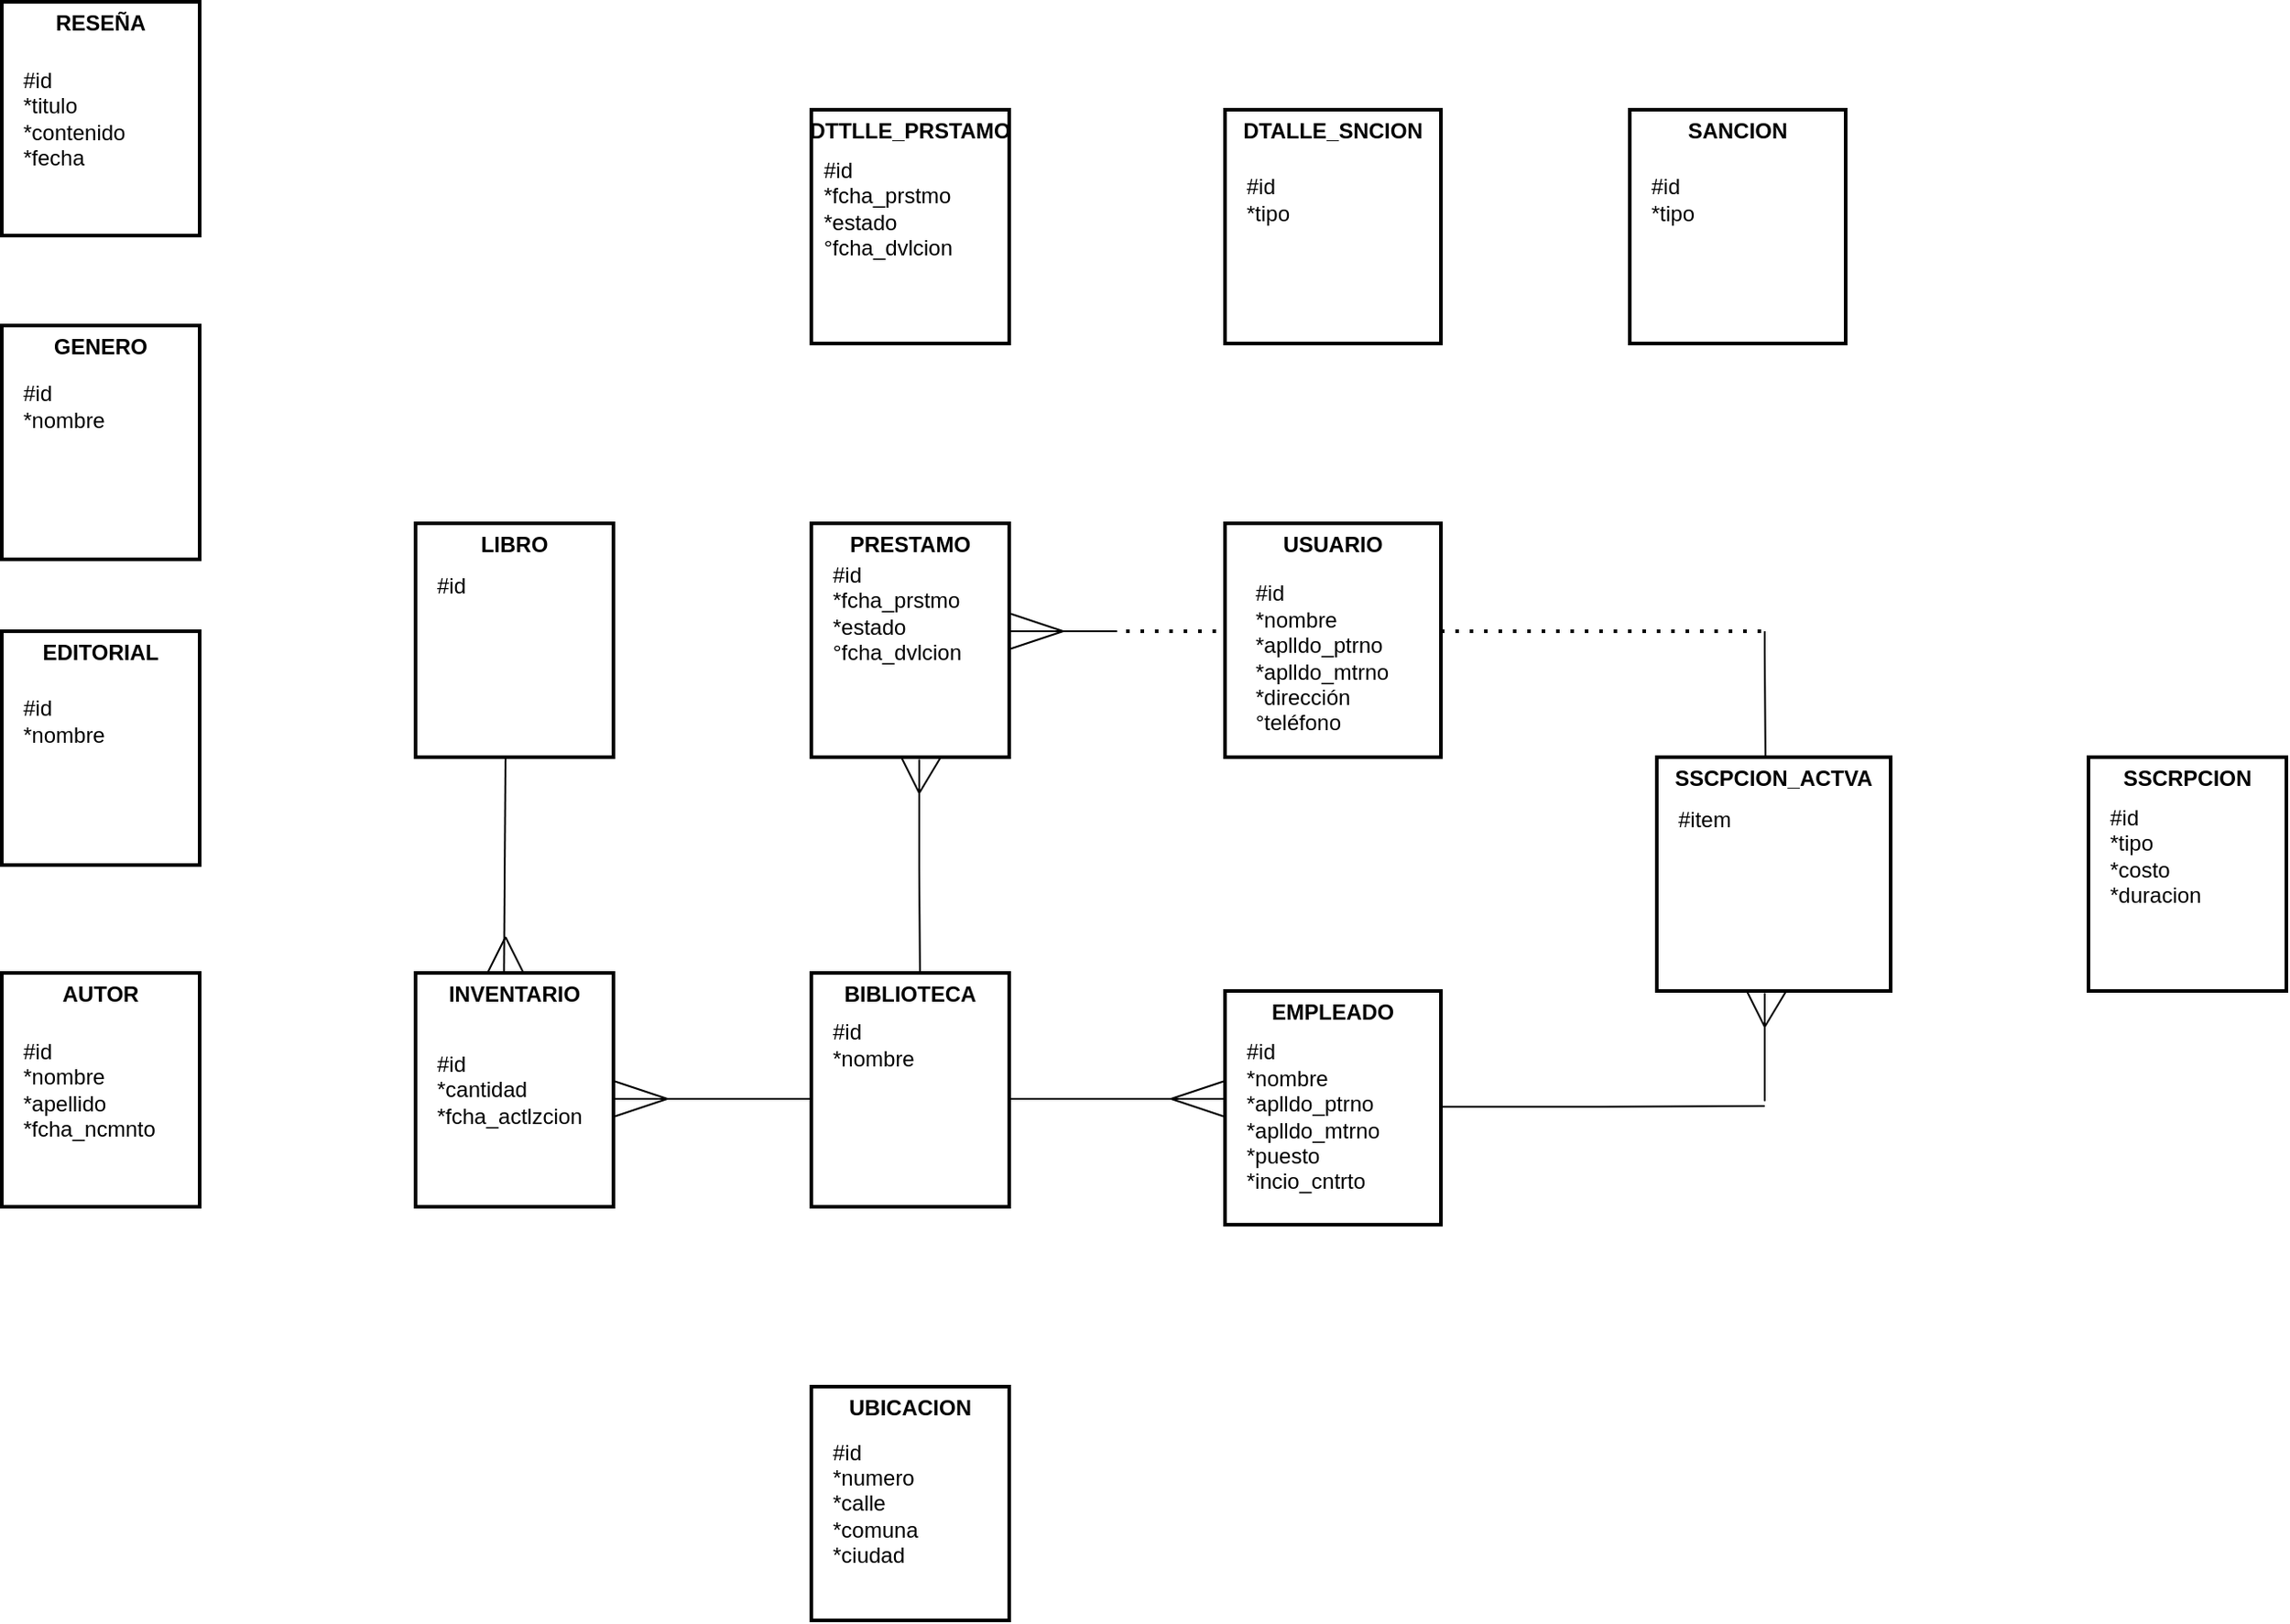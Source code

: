 <mxfile version="22.0.2" type="github" pages="3">
  <diagram id="R2lEEEUBdFMjLlhIrx00" name="Page-1">
    <mxGraphModel dx="1782" dy="2018" grid="1" gridSize="10" guides="1" tooltips="1" connect="1" arrows="1" fold="1" page="1" pageScale="1" pageWidth="850" pageHeight="1100" math="0" shadow="0" extFonts="Permanent Marker^https://fonts.googleapis.com/css?family=Permanent+Marker">
      <root>
        <mxCell id="0" />
        <mxCell id="1" parent="0" />
        <mxCell id="H4giXLRnW2gy8_b_BsiK-1" value="LIBRO" style="swimlane;whiteSpace=wrap;html=1;perimeterSpacing=7;strokeWidth=2;swimlaneLine=0;glass=0;fillColor=none;strokeColor=#000000;" parent="1" vertex="1">
          <mxGeometry x="-250" y="-260" width="110" height="130" as="geometry" />
        </mxCell>
        <mxCell id="H4giXLRnW2gy8_b_BsiK-2" value="#id&lt;br&gt;" style="text;html=1;align=left;verticalAlign=middle;resizable=0;points=[];autosize=1;strokeColor=none;fillColor=none;" parent="H4giXLRnW2gy8_b_BsiK-1" vertex="1">
          <mxGeometry x="10" y="20" width="40" height="30" as="geometry" />
        </mxCell>
        <mxCell id="H4giXLRnW2gy8_b_BsiK-4" value="AUTOR" style="swimlane;whiteSpace=wrap;html=1;perimeterSpacing=7;strokeWidth=2;swimlaneLine=0;glass=0;fillColor=none;strokeColor=#000000;" parent="1" vertex="1">
          <mxGeometry x="-480" y="-10" width="110" height="130" as="geometry" />
        </mxCell>
        <mxCell id="H4giXLRnW2gy8_b_BsiK-5" value="#id&lt;br&gt;*nombre&lt;br&gt;*apellido&lt;br&gt;*fcha_ncmnto&lt;br&gt;" style="text;html=1;align=left;verticalAlign=middle;resizable=0;points=[];autosize=1;strokeColor=none;fillColor=none;" parent="H4giXLRnW2gy8_b_BsiK-4" vertex="1">
          <mxGeometry x="10" y="30" width="100" height="70" as="geometry" />
        </mxCell>
        <mxCell id="H4giXLRnW2gy8_b_BsiK-6" value="EDITORIAL" style="swimlane;whiteSpace=wrap;html=1;perimeterSpacing=7;strokeWidth=2;swimlaneLine=0;glass=0;fillColor=none;strokeColor=#000000;" parent="1" vertex="1">
          <mxGeometry x="-480" y="-200" width="110" height="130" as="geometry" />
        </mxCell>
        <mxCell id="H4giXLRnW2gy8_b_BsiK-7" value="#id&lt;br&gt;*nombre&lt;br&gt;" style="text;html=1;align=left;verticalAlign=middle;resizable=0;points=[];autosize=1;strokeColor=none;fillColor=none;" parent="H4giXLRnW2gy8_b_BsiK-6" vertex="1">
          <mxGeometry x="10" y="30" width="70" height="40" as="geometry" />
        </mxCell>
        <mxCell id="H4giXLRnW2gy8_b_BsiK-8" value="EMPLEADO" style="swimlane;whiteSpace=wrap;html=1;perimeterSpacing=7;strokeWidth=2;swimlaneLine=0;glass=0;fillColor=none;strokeColor=#000000;" parent="1" vertex="1">
          <mxGeometry x="200" width="120" height="130" as="geometry" />
        </mxCell>
        <mxCell id="H4giXLRnW2gy8_b_BsiK-9" value="#id&lt;br&gt;*nombre&lt;br&gt;*aplldo_ptrno&lt;br style=&quot;border-color: var(--border-color);&quot;&gt;*aplldo_mtrno&lt;br&gt;*puesto&lt;br&gt;*incio_cntrto" style="text;html=1;align=left;verticalAlign=middle;resizable=0;points=[];autosize=1;strokeColor=none;fillColor=none;" parent="H4giXLRnW2gy8_b_BsiK-8" vertex="1">
          <mxGeometry x="10" y="20" width="100" height="100" as="geometry" />
        </mxCell>
        <mxCell id="H4giXLRnW2gy8_b_BsiK-10" value="GENERO" style="swimlane;whiteSpace=wrap;html=1;perimeterSpacing=7;strokeWidth=2;swimlaneLine=0;glass=0;fillColor=none;strokeColor=#000000;" parent="1" vertex="1">
          <mxGeometry x="-480" y="-370" width="110" height="130" as="geometry" />
        </mxCell>
        <mxCell id="H4giXLRnW2gy8_b_BsiK-11" value="#id&lt;br&gt;*nombre" style="text;html=1;align=left;verticalAlign=middle;resizable=0;points=[];autosize=1;strokeColor=none;fillColor=none;" parent="H4giXLRnW2gy8_b_BsiK-10" vertex="1">
          <mxGeometry x="10" y="25" width="70" height="40" as="geometry" />
        </mxCell>
        <mxCell id="H4giXLRnW2gy8_b_BsiK-12" value="BIBLIOTECA" style="swimlane;whiteSpace=wrap;html=1;perimeterSpacing=7;strokeWidth=2;swimlaneLine=0;glass=0;fillColor=none;strokeColor=#000000;" parent="1" vertex="1">
          <mxGeometry x="-30" y="-10" width="110" height="130" as="geometry" />
        </mxCell>
        <mxCell id="H4giXLRnW2gy8_b_BsiK-13" value="#id&lt;br&gt;*nombre&lt;br&gt;" style="text;html=1;align=left;verticalAlign=middle;resizable=0;points=[];autosize=1;strokeColor=none;fillColor=none;" parent="H4giXLRnW2gy8_b_BsiK-12" vertex="1">
          <mxGeometry x="10" y="20" width="70" height="40" as="geometry" />
        </mxCell>
        <mxCell id="H4giXLRnW2gy8_b_BsiK-14" value="PRESTAMO" style="swimlane;whiteSpace=wrap;html=1;perimeterSpacing=7;strokeWidth=2;swimlaneLine=0;glass=0;fillColor=none;strokeColor=#000000;" parent="1" vertex="1">
          <mxGeometry x="-30" y="-260" width="110" height="130" as="geometry" />
        </mxCell>
        <mxCell id="H4giXLRnW2gy8_b_BsiK-15" value="#id&lt;br&gt;*fcha_prstmo&lt;br&gt;*estado&lt;br&gt;°fcha_dvlcion" style="text;html=1;align=left;verticalAlign=middle;resizable=0;points=[];autosize=1;strokeColor=none;fillColor=none;" parent="H4giXLRnW2gy8_b_BsiK-14" vertex="1">
          <mxGeometry x="10" y="15" width="100" height="70" as="geometry" />
        </mxCell>
        <mxCell id="H4giXLRnW2gy8_b_BsiK-18" value="INVENTARIO" style="swimlane;whiteSpace=wrap;html=1;perimeterSpacing=7;strokeWidth=2;swimlaneLine=0;glass=0;fillColor=none;strokeColor=#000000;" parent="1" vertex="1">
          <mxGeometry x="-250" y="-10" width="110" height="130" as="geometry" />
        </mxCell>
        <mxCell id="H4giXLRnW2gy8_b_BsiK-19" value="#id&lt;br&gt;*cantidad&lt;br&gt;*fcha_actlzcion" style="text;html=1;align=left;verticalAlign=middle;resizable=0;points=[];autosize=1;strokeColor=none;fillColor=none;" parent="H4giXLRnW2gy8_b_BsiK-18" vertex="1">
          <mxGeometry x="10" y="35" width="100" height="60" as="geometry" />
        </mxCell>
        <mxCell id="H4giXLRnW2gy8_b_BsiK-22" value="SSCRPCION" style="swimlane;whiteSpace=wrap;html=1;perimeterSpacing=7;strokeWidth=2;swimlaneLine=0;glass=0;fillColor=none;strokeColor=#000000;startSize=23;" parent="1" vertex="1">
          <mxGeometry x="680" y="-130" width="110" height="130" as="geometry" />
        </mxCell>
        <mxCell id="H4giXLRnW2gy8_b_BsiK-23" value="#id&lt;br&gt;*tipo&lt;br&gt;*costo&lt;br&gt;*duracion" style="text;html=1;align=left;verticalAlign=middle;resizable=0;points=[];autosize=1;strokeColor=none;fillColor=none;" parent="H4giXLRnW2gy8_b_BsiK-22" vertex="1">
          <mxGeometry x="10" y="20" width="70" height="70" as="geometry" />
        </mxCell>
        <mxCell id="H4giXLRnW2gy8_b_BsiK-24" value="UBICACION" style="swimlane;whiteSpace=wrap;html=1;perimeterSpacing=7;strokeWidth=2;swimlaneLine=0;glass=0;fillColor=none;strokeColor=#000000;" parent="1" vertex="1">
          <mxGeometry x="-30" y="220" width="110" height="130" as="geometry" />
        </mxCell>
        <mxCell id="H4giXLRnW2gy8_b_BsiK-25" value="#id&lt;br&gt;*numero&lt;br&gt;*calle&lt;br&gt;*comuna&lt;br&gt;*ciudad" style="text;html=1;align=left;verticalAlign=middle;resizable=0;points=[];autosize=1;strokeColor=none;fillColor=none;" parent="H4giXLRnW2gy8_b_BsiK-24" vertex="1">
          <mxGeometry x="10" y="20" width="70" height="90" as="geometry" />
        </mxCell>
        <mxCell id="H4giXLRnW2gy8_b_BsiK-26" value="USUARIO" style="swimlane;whiteSpace=wrap;html=1;perimeterSpacing=7;strokeWidth=2;swimlaneLine=0;glass=0;fillColor=none;strokeColor=#000000;startSize=23;" parent="1" vertex="1">
          <mxGeometry x="200" y="-260" width="120" height="130" as="geometry" />
        </mxCell>
        <mxCell id="H4giXLRnW2gy8_b_BsiK-27" value="#id&lt;br&gt;*nombre&lt;br&gt;*aplldo_ptrno&lt;br&gt;*aplldo_mtrno&lt;br&gt;*dirección&lt;br&gt;°teléfono" style="text;html=1;align=left;verticalAlign=middle;resizable=0;points=[];autosize=1;strokeColor=none;fillColor=none;" parent="H4giXLRnW2gy8_b_BsiK-26" vertex="1">
          <mxGeometry x="15" y="25" width="100" height="100" as="geometry" />
        </mxCell>
        <mxCell id="H4giXLRnW2gy8_b_BsiK-28" value="RESEÑA" style="swimlane;whiteSpace=wrap;html=1;perimeterSpacing=7;strokeWidth=2;swimlaneLine=0;glass=0;fillColor=none;strokeColor=#000000;" parent="1" vertex="1">
          <mxGeometry x="-480" y="-550" width="110" height="130" as="geometry" />
        </mxCell>
        <mxCell id="H4giXLRnW2gy8_b_BsiK-29" value="#id&lt;br&gt;*titulo&lt;br&gt;*contenido&lt;br&gt;*fecha" style="text;html=1;align=left;verticalAlign=middle;resizable=0;points=[];autosize=1;strokeColor=none;fillColor=none;" parent="H4giXLRnW2gy8_b_BsiK-28" vertex="1">
          <mxGeometry x="10" y="30" width="80" height="70" as="geometry" />
        </mxCell>
        <mxCell id="H4giXLRnW2gy8_b_BsiK-38" value="" style="endArrow=none;html=1;rounded=0;" parent="1" edge="1">
          <mxGeometry width="50" height="50" relative="1" as="geometry">
            <mxPoint x="80" y="60" as="sourcePoint" />
            <mxPoint x="200" y="60" as="targetPoint" />
          </mxGeometry>
        </mxCell>
        <mxCell id="H4giXLRnW2gy8_b_BsiK-39" value="" style="endArrow=none;html=1;rounded=0;" parent="1" edge="1">
          <mxGeometry width="50" height="50" relative="1" as="geometry">
            <mxPoint x="170" y="60" as="sourcePoint" />
            <mxPoint x="200" y="70" as="targetPoint" />
          </mxGeometry>
        </mxCell>
        <mxCell id="H4giXLRnW2gy8_b_BsiK-40" value="" style="endArrow=none;html=1;rounded=0;" parent="1" edge="1">
          <mxGeometry width="50" height="50" relative="1" as="geometry">
            <mxPoint x="170" y="60" as="sourcePoint" />
            <mxPoint x="200" y="50" as="targetPoint" />
          </mxGeometry>
        </mxCell>
        <mxCell id="H4giXLRnW2gy8_b_BsiK-44" value="" style="endArrow=none;html=1;rounded=0;entryX=0.527;entryY=0.04;entryDx=0;entryDy=0;entryPerimeter=0;" parent="1" edge="1">
          <mxGeometry width="50" height="50" relative="1" as="geometry">
            <mxPoint x="-200" y="-30" as="sourcePoint" />
            <mxPoint x="-190" y="-10" as="targetPoint" />
          </mxGeometry>
        </mxCell>
        <mxCell id="H4giXLRnW2gy8_b_BsiK-48" value="" style="endArrow=none;html=1;rounded=0;entryX=0.463;entryY=0.04;entryDx=0;entryDy=0;entryPerimeter=0;" parent="1" edge="1">
          <mxGeometry width="50" height="50" relative="1" as="geometry">
            <mxPoint x="30" y="-128.76" as="sourcePoint" />
            <mxPoint x="30.412" y="-10.0" as="targetPoint" />
            <Array as="points">
              <mxPoint x="30" y="-68.76" />
            </Array>
          </mxGeometry>
        </mxCell>
        <mxCell id="H4giXLRnW2gy8_b_BsiK-49" value="" style="endArrow=none;html=1;rounded=0;entryX=0.527;entryY=0.04;entryDx=0;entryDy=0;entryPerimeter=0;" parent="1" edge="1">
          <mxGeometry width="50" height="50" relative="1" as="geometry">
            <mxPoint x="42" y="-130" as="sourcePoint" />
            <mxPoint x="30" y="-110" as="targetPoint" />
          </mxGeometry>
        </mxCell>
        <mxCell id="H4giXLRnW2gy8_b_BsiK-50" value="" style="endArrow=none;html=1;rounded=0;entryX=0.527;entryY=0.04;entryDx=0;entryDy=0;entryPerimeter=0;" parent="1" edge="1">
          <mxGeometry width="50" height="50" relative="1" as="geometry">
            <mxPoint x="20" y="-130" as="sourcePoint" />
            <mxPoint x="30" y="-110" as="targetPoint" />
          </mxGeometry>
        </mxCell>
        <mxCell id="H4giXLRnW2gy8_b_BsiK-51" value="" style="endArrow=none;html=1;rounded=0;" parent="1" edge="1">
          <mxGeometry width="50" height="50" relative="1" as="geometry">
            <mxPoint x="80" y="-200" as="sourcePoint" />
            <mxPoint x="140" y="-200" as="targetPoint" />
          </mxGeometry>
        </mxCell>
        <mxCell id="H4giXLRnW2gy8_b_BsiK-52" value="" style="endArrow=none;html=1;rounded=0;" parent="1" edge="1">
          <mxGeometry width="50" height="50" relative="1" as="geometry">
            <mxPoint x="80" y="-190" as="sourcePoint" />
            <mxPoint x="110" y="-200" as="targetPoint" />
          </mxGeometry>
        </mxCell>
        <mxCell id="H4giXLRnW2gy8_b_BsiK-53" value="" style="endArrow=none;html=1;rounded=0;" parent="1" edge="1">
          <mxGeometry width="50" height="50" relative="1" as="geometry">
            <mxPoint x="80" y="-210" as="sourcePoint" />
            <mxPoint x="110" y="-200" as="targetPoint" />
          </mxGeometry>
        </mxCell>
        <mxCell id="H4giXLRnW2gy8_b_BsiK-54" value="SSCPCION_ACTVA" style="swimlane;whiteSpace=wrap;html=1;perimeterSpacing=7;strokeWidth=2;swimlaneLine=0;glass=0;fillColor=none;strokeColor=#000000;startSize=23;" parent="1" vertex="1">
          <mxGeometry x="440" y="-130" width="130" height="130" as="geometry" />
        </mxCell>
        <mxCell id="H4giXLRnW2gy8_b_BsiK-55" value="#item" style="text;html=1;align=left;verticalAlign=middle;resizable=0;points=[];autosize=1;strokeColor=none;fillColor=none;" parent="H4giXLRnW2gy8_b_BsiK-54" vertex="1">
          <mxGeometry x="10" y="20" width="50" height="30" as="geometry" />
        </mxCell>
        <mxCell id="H4giXLRnW2gy8_b_BsiK-56" value="" style="endArrow=none;html=1;rounded=0;" parent="1" edge="1">
          <mxGeometry width="50" height="50" relative="1" as="geometry">
            <mxPoint x="-140" y="60" as="sourcePoint" />
            <mxPoint x="-30" y="60" as="targetPoint" />
          </mxGeometry>
        </mxCell>
        <mxCell id="H4giXLRnW2gy8_b_BsiK-64" value="" style="endArrow=none;html=1;rounded=0;exitX=0.453;exitY=0.045;exitDx=0;exitDy=0;exitPerimeter=0;" parent="1" source="H4giXLRnW2gy8_b_BsiK-18" edge="1">
          <mxGeometry width="50" height="50" relative="1" as="geometry">
            <mxPoint x="-200" y="-65.42" as="sourcePoint" />
            <mxPoint x="-200" y="-130" as="targetPoint" />
          </mxGeometry>
        </mxCell>
        <mxCell id="H4giXLRnW2gy8_b_BsiK-70" value="" style="endArrow=none;dashed=1;html=1;dashPattern=1 3;strokeWidth=2;rounded=0;" parent="1" edge="1">
          <mxGeometry width="50" height="50" relative="1" as="geometry">
            <mxPoint x="145" y="-200" as="sourcePoint" />
            <mxPoint x="200" y="-200" as="targetPoint" />
          </mxGeometry>
        </mxCell>
        <mxCell id="H4giXLRnW2gy8_b_BsiK-72" value="" style="endArrow=none;dashed=1;html=1;dashPattern=1 3;strokeWidth=2;rounded=0;" parent="1" edge="1">
          <mxGeometry width="50" height="50" relative="1" as="geometry">
            <mxPoint x="320" y="-200" as="sourcePoint" />
            <mxPoint x="500" y="-200" as="targetPoint" />
          </mxGeometry>
        </mxCell>
        <mxCell id="H4giXLRnW2gy8_b_BsiK-73" value="" style="endArrow=none;html=1;rounded=0;" parent="1" edge="1">
          <mxGeometry width="50" height="50" relative="1" as="geometry">
            <mxPoint x="-140" y="70" as="sourcePoint" />
            <mxPoint x="-110" y="60" as="targetPoint" />
          </mxGeometry>
        </mxCell>
        <mxCell id="H4giXLRnW2gy8_b_BsiK-74" value="" style="endArrow=none;html=1;rounded=0;" parent="1" edge="1">
          <mxGeometry width="50" height="50" relative="1" as="geometry">
            <mxPoint x="-140" y="50" as="sourcePoint" />
            <mxPoint x="-110" y="60" as="targetPoint" />
          </mxGeometry>
        </mxCell>
        <mxCell id="H4giXLRnW2gy8_b_BsiK-75" value="" style="endArrow=none;html=1;rounded=0;entryX=0.527;entryY=0.04;entryDx=0;entryDy=0;entryPerimeter=0;" parent="1" edge="1">
          <mxGeometry width="50" height="50" relative="1" as="geometry">
            <mxPoint x="-200" y="-30" as="sourcePoint" />
            <mxPoint x="-210" y="-10" as="targetPoint" />
          </mxGeometry>
        </mxCell>
        <mxCell id="EypJaARRxdL0kcCX-JCz-1" value="SANCION" style="swimlane;whiteSpace=wrap;html=1;perimeterSpacing=7;strokeWidth=2;swimlaneLine=0;glass=0;fillColor=none;strokeColor=#000000;" parent="1" vertex="1">
          <mxGeometry x="425" y="-490" width="120" height="130" as="geometry" />
        </mxCell>
        <mxCell id="EypJaARRxdL0kcCX-JCz-2" value="#id&lt;br&gt;*tipo" style="text;html=1;align=left;verticalAlign=middle;resizable=0;points=[];autosize=1;strokeColor=none;fillColor=none;" parent="EypJaARRxdL0kcCX-JCz-1" vertex="1">
          <mxGeometry x="10" y="30" width="50" height="40" as="geometry" />
        </mxCell>
        <mxCell id="S-VLBww7oqnaBR2FUpV8-1" value="DTTLLE_PRSTAMO" style="swimlane;whiteSpace=wrap;html=1;perimeterSpacing=7;strokeWidth=2;swimlaneLine=0;glass=0;fillColor=none;strokeColor=#000000;" parent="1" vertex="1">
          <mxGeometry x="-30" y="-490" width="110" height="130" as="geometry" />
        </mxCell>
        <mxCell id="S-VLBww7oqnaBR2FUpV8-2" value="#id&lt;br&gt;*fcha_prstmo&lt;br&gt;*estado&lt;br&gt;°fcha_dvlcion" style="text;html=1;align=left;verticalAlign=middle;resizable=0;points=[];autosize=1;strokeColor=none;fillColor=none;" parent="S-VLBww7oqnaBR2FUpV8-1" vertex="1">
          <mxGeometry x="5" y="20" width="100" height="70" as="geometry" />
        </mxCell>
        <mxCell id="S-VLBww7oqnaBR2FUpV8-3" value="DTALLE_SNCION" style="swimlane;whiteSpace=wrap;html=1;perimeterSpacing=7;strokeWidth=2;swimlaneLine=0;glass=0;fillColor=none;strokeColor=#000000;" parent="1" vertex="1">
          <mxGeometry x="200" y="-490" width="120" height="130" as="geometry" />
        </mxCell>
        <mxCell id="S-VLBww7oqnaBR2FUpV8-4" value="#id&lt;br&gt;*tipo" style="text;html=1;align=left;verticalAlign=middle;resizable=0;points=[];autosize=1;strokeColor=none;fillColor=none;" parent="S-VLBww7oqnaBR2FUpV8-3" vertex="1">
          <mxGeometry x="10" y="30" width="50" height="40" as="geometry" />
        </mxCell>
        <mxCell id="GH0MOSMfjArAOOD4JNbw-4" value="" style="endArrow=none;html=1;rounded=0;" edge="1" parent="1">
          <mxGeometry width="50" height="50" relative="1" as="geometry">
            <mxPoint x="320" y="64.41" as="sourcePoint" />
            <mxPoint x="500" y="64" as="targetPoint" />
            <Array as="points">
              <mxPoint x="400" y="64.41" />
            </Array>
          </mxGeometry>
        </mxCell>
        <mxCell id="GH0MOSMfjArAOOD4JNbw-7" value="" style="endArrow=none;html=1;rounded=0;entryX=0.463;entryY=0.04;entryDx=0;entryDy=0;entryPerimeter=0;" edge="1" parent="1">
          <mxGeometry width="50" height="50" relative="1" as="geometry">
            <mxPoint x="500" y="-200" as="sourcePoint" />
            <mxPoint x="500.412" y="-130.0" as="targetPoint" />
            <Array as="points">
              <mxPoint x="500" y="-188.76" />
            </Array>
          </mxGeometry>
        </mxCell>
        <mxCell id="GH0MOSMfjArAOOD4JNbw-11" value="" style="endArrow=none;html=1;rounded=0;" edge="1" parent="1">
          <mxGeometry width="50" height="50" relative="1" as="geometry">
            <mxPoint x="500" y="1.24" as="sourcePoint" />
            <mxPoint x="500" y="60" as="targetPoint" />
            <Array as="points">
              <mxPoint x="500" y="61.24" />
            </Array>
          </mxGeometry>
        </mxCell>
        <mxCell id="GH0MOSMfjArAOOD4JNbw-12" value="" style="endArrow=none;html=1;rounded=0;entryX=0.527;entryY=0.04;entryDx=0;entryDy=0;entryPerimeter=0;" edge="1" parent="1">
          <mxGeometry width="50" height="50" relative="1" as="geometry">
            <mxPoint x="512" as="sourcePoint" />
            <mxPoint x="500" y="20" as="targetPoint" />
          </mxGeometry>
        </mxCell>
        <mxCell id="GH0MOSMfjArAOOD4JNbw-13" value="" style="endArrow=none;html=1;rounded=0;entryX=0.527;entryY=0.04;entryDx=0;entryDy=0;entryPerimeter=0;" edge="1" parent="1">
          <mxGeometry width="50" height="50" relative="1" as="geometry">
            <mxPoint x="490" as="sourcePoint" />
            <mxPoint x="500" y="20" as="targetPoint" />
          </mxGeometry>
        </mxCell>
      </root>
    </mxGraphModel>
  </diagram>
  <diagram id="neg_BxcwaYcT9eTem-1T" name="Página-2">
    <mxGraphModel dx="1619" dy="1949" grid="1" gridSize="10" guides="1" tooltips="1" connect="1" arrows="1" fold="1" page="1" pageScale="1" pageWidth="827" pageHeight="1169" math="0" shadow="0">
      <root>
        <mxCell id="0" />
        <mxCell id="1" parent="0" />
        <mxCell id="DAl0-hYep7S4PRxH9FFb-5" value="LABORATORISTA" style="swimlane;whiteSpace=wrap;html=1;perimeterSpacing=7;strokeWidth=2;swimlaneLine=0;glass=0;fillColor=none;strokeColor=#000000;" parent="1" vertex="1">
          <mxGeometry x="-710" y="-700" width="110" height="130" as="geometry" />
        </mxCell>
        <mxCell id="DAl0-hYep7S4PRxH9FFb-6" value="#id&lt;br&gt;*nombre&lt;br style=&quot;border-color: var(--border-color);&quot;&gt;*aplldo_ptrno&lt;br style=&quot;border-color: var(--border-color);&quot;&gt;*aplldo_mtrno&lt;br&gt;*especialidad&lt;br&gt;*telefono&lt;br&gt;*e-mail" style="text;html=1;align=left;verticalAlign=middle;resizable=0;points=[];autosize=1;strokeColor=none;fillColor=none;" parent="DAl0-hYep7S4PRxH9FFb-5" vertex="1">
          <mxGeometry x="10" y="20" width="100" height="110" as="geometry" />
        </mxCell>
        <mxCell id="DAl0-hYep7S4PRxH9FFb-7" value="ClLIENTE" style="swimlane;whiteSpace=wrap;html=1;perimeterSpacing=7;strokeWidth=2;swimlaneLine=0;glass=0;fillColor=none;strokeColor=#000000;" parent="1" vertex="1">
          <mxGeometry x="-500" y="-700" width="130" height="130" as="geometry" />
        </mxCell>
        <mxCell id="-BxxUbPtARp_FHOA_X2L-1" value="#id&lt;br&gt;*nombre&lt;br&gt;*aplldo_ptrno&lt;br&gt;*aplldo_mtrno&lt;br&gt;*dirección&lt;br&gt;*telefono&lt;br&gt;*e-mail" style="text;html=1;align=left;verticalAlign=middle;resizable=0;points=[];autosize=1;strokeColor=none;fillColor=none;" vertex="1" parent="DAl0-hYep7S4PRxH9FFb-7">
          <mxGeometry x="12" y="24" width="100" height="110" as="geometry" />
        </mxCell>
        <mxCell id="DAl0-hYep7S4PRxH9FFb-15" value="INSUMOS" style="swimlane;whiteSpace=wrap;html=1;perimeterSpacing=7;strokeWidth=2;swimlaneLine=0;glass=0;fillColor=none;strokeColor=#000000;" parent="1" vertex="1">
          <mxGeometry x="-250" y="-520" width="110" height="130" as="geometry" />
        </mxCell>
        <mxCell id="DAl0-hYep7S4PRxH9FFb-16" value="#id&lt;br&gt;*nombre" style="text;html=1;align=left;verticalAlign=middle;resizable=0;points=[];autosize=1;strokeColor=none;fillColor=none;" parent="DAl0-hYep7S4PRxH9FFb-15" vertex="1">
          <mxGeometry x="10" y="25" width="70" height="40" as="geometry" />
        </mxCell>
        <mxCell id="DAl0-hYep7S4PRxH9FFb-23" value="MUESTRA" style="swimlane;whiteSpace=wrap;html=1;perimeterSpacing=7;strokeWidth=2;swimlaneLine=0;glass=0;fillColor=none;strokeColor=#000000;" parent="1" vertex="1">
          <mxGeometry x="-490" y="-910" width="110" height="130" as="geometry" />
        </mxCell>
        <mxCell id="DAl0-hYep7S4PRxH9FFb-24" value="#id&lt;br&gt;*tipo&lt;br&gt;*fcha_rcpcion&lt;br&gt;*origen&lt;br&gt;*descripción" style="text;html=1;align=left;verticalAlign=middle;resizable=0;points=[];autosize=1;strokeColor=none;fillColor=none;" parent="DAl0-hYep7S4PRxH9FFb-23" vertex="1">
          <mxGeometry x="10" y="10" width="100" height="90" as="geometry" />
        </mxCell>
        <mxCell id="DAl0-hYep7S4PRxH9FFb-25" value="LABORATORIO" style="swimlane;whiteSpace=wrap;html=1;perimeterSpacing=7;strokeWidth=2;swimlaneLine=0;glass=0;fillColor=none;strokeColor=#000000;" parent="1" vertex="1">
          <mxGeometry x="-710" y="-920" width="110" height="130" as="geometry" />
        </mxCell>
        <mxCell id="DAl0-hYep7S4PRxH9FFb-26" value="#id&lt;br&gt;*nombre" style="text;html=1;align=left;verticalAlign=middle;resizable=0;points=[];autosize=1;strokeColor=none;fillColor=none;" parent="DAl0-hYep7S4PRxH9FFb-25" vertex="1">
          <mxGeometry x="10" y="25" width="70" height="40" as="geometry" />
        </mxCell>
        <mxCell id="-BxxUbPtARp_FHOA_X2L-2" value="ORDN_ANLSIS" style="swimlane;whiteSpace=wrap;html=1;perimeterSpacing=7;strokeWidth=2;swimlaneLine=0;glass=0;fillColor=none;strokeColor=#000000;" vertex="1" parent="1">
          <mxGeometry x="-260" y="-720" width="110" height="130" as="geometry" />
        </mxCell>
        <mxCell id="-BxxUbPtARp_FHOA_X2L-3" value="#id&lt;br&gt;*fecha&lt;br&gt;*estado" style="text;html=1;align=left;verticalAlign=middle;resizable=0;points=[];autosize=1;strokeColor=none;fillColor=none;" vertex="1" parent="-BxxUbPtARp_FHOA_X2L-2">
          <mxGeometry x="10" y="15" width="60" height="60" as="geometry" />
        </mxCell>
        <mxCell id="-BxxUbPtARp_FHOA_X2L-4" value="DTLLE_ORDN" style="swimlane;whiteSpace=wrap;html=1;perimeterSpacing=7;strokeWidth=2;swimlaneLine=0;glass=0;fillColor=none;strokeColor=#000000;" vertex="1" parent="1">
          <mxGeometry x="-440" y="-490" width="110" height="130" as="geometry" />
        </mxCell>
        <mxCell id="-BxxUbPtARp_FHOA_X2L-5" value="#id&lt;br&gt;*tipo_analisis&lt;br&gt;" style="text;html=1;align=left;verticalAlign=middle;resizable=0;points=[];autosize=1;strokeColor=none;fillColor=none;" vertex="1" parent="-BxxUbPtARp_FHOA_X2L-4">
          <mxGeometry x="7" y="30" width="90" height="40" as="geometry" />
        </mxCell>
        <mxCell id="-BxxUbPtARp_FHOA_X2L-6" value="EQUIPO" style="swimlane;whiteSpace=wrap;html=1;perimeterSpacing=7;strokeWidth=2;swimlaneLine=0;glass=0;fillColor=none;strokeColor=#000000;" vertex="1" parent="1">
          <mxGeometry x="-260" y="-910" width="110" height="130" as="geometry" />
        </mxCell>
        <mxCell id="-BxxUbPtARp_FHOA_X2L-7" value="#id&lt;br&gt;*nombre&lt;br&gt;*tipo&lt;br&gt;*estado" style="text;html=1;align=left;verticalAlign=middle;resizable=0;points=[];autosize=1;strokeColor=none;fillColor=none;" vertex="1" parent="-BxxUbPtARp_FHOA_X2L-6">
          <mxGeometry x="10" y="20" width="70" height="70" as="geometry" />
        </mxCell>
        <mxCell id="-BxxUbPtARp_FHOA_X2L-8" value="ASGNCION_ANLSIS" style="swimlane;whiteSpace=wrap;html=1;perimeterSpacing=7;strokeWidth=2;swimlaneLine=0;glass=0;fillColor=none;strokeColor=#000000;" vertex="1" parent="1">
          <mxGeometry x="-710" y="-510" width="120" height="130" as="geometry" />
        </mxCell>
        <mxCell id="-BxxUbPtARp_FHOA_X2L-9" value="#id&lt;br&gt;*fecha_incio" style="text;html=1;align=left;verticalAlign=middle;resizable=0;points=[];autosize=1;strokeColor=none;fillColor=none;" vertex="1" parent="-BxxUbPtARp_FHOA_X2L-8">
          <mxGeometry x="10" y="25" width="90" height="40" as="geometry" />
        </mxCell>
        <mxCell id="Oo2weYsZp6rOTN6b7M5F-1" value="CALIBRACION" style="swimlane;whiteSpace=wrap;html=1;perimeterSpacing=7;strokeWidth=2;swimlaneLine=0;glass=0;fillColor=none;strokeColor=#000000;" vertex="1" parent="1">
          <mxGeometry x="-260" y="-1140" width="110" height="130" as="geometry" />
        </mxCell>
        <mxCell id="Oo2weYsZp6rOTN6b7M5F-2" value="#id&lt;br&gt;*fcha_crtficdo" style="text;html=1;align=left;verticalAlign=middle;resizable=0;points=[];autosize=1;strokeColor=none;fillColor=none;" vertex="1" parent="Oo2weYsZp6rOTN6b7M5F-1">
          <mxGeometry x="10" y="25" width="100" height="40" as="geometry" />
        </mxCell>
        <mxCell id="Oo2weYsZp6rOTN6b7M5F-3" value="ESTANDAR" style="swimlane;whiteSpace=wrap;html=1;perimeterSpacing=7;strokeWidth=2;swimlaneLine=0;glass=0;fillColor=none;strokeColor=#000000;" vertex="1" parent="1">
          <mxGeometry x="-490" y="-1140" width="110" height="130" as="geometry" />
        </mxCell>
        <mxCell id="Oo2weYsZp6rOTN6b7M5F-4" value="#id&lt;br&gt;*nombre" style="text;html=1;align=left;verticalAlign=middle;resizable=0;points=[];autosize=1;strokeColor=none;fillColor=none;" vertex="1" parent="Oo2weYsZp6rOTN6b7M5F-3">
          <mxGeometry x="10" y="25" width="70" height="40" as="geometry" />
        </mxCell>
      </root>
    </mxGraphModel>
  </diagram>
  <diagram id="7fREz6FcX9Z9GpHVUgEK" name="Página-3">
    <mxGraphModel dx="1619" dy="1949" grid="1" gridSize="10" guides="1" tooltips="1" connect="1" arrows="1" fold="1" page="1" pageScale="1" pageWidth="827" pageHeight="1169" math="0" shadow="0">
      <root>
        <mxCell id="0" />
        <mxCell id="1" parent="0" />
        <mxCell id="baUHhxjUaAfqv7f6rTMk-1" value="LABORATORIO" style="swimlane;whiteSpace=wrap;html=1;perimeterSpacing=7;strokeWidth=2;swimlaneLine=0;glass=0;fillColor=none;strokeColor=#000000;" vertex="1" parent="1">
          <mxGeometry x="-710" y="-920" width="110" height="130" as="geometry" />
        </mxCell>
        <mxCell id="baUHhxjUaAfqv7f6rTMk-2" value="#id&lt;br&gt;*nombre" style="text;html=1;align=left;verticalAlign=middle;resizable=0;points=[];autosize=1;strokeColor=none;fillColor=none;" vertex="1" parent="baUHhxjUaAfqv7f6rTMk-1">
          <mxGeometry x="10" y="25" width="70" height="40" as="geometry" />
        </mxCell>
      </root>
    </mxGraphModel>
  </diagram>
</mxfile>
